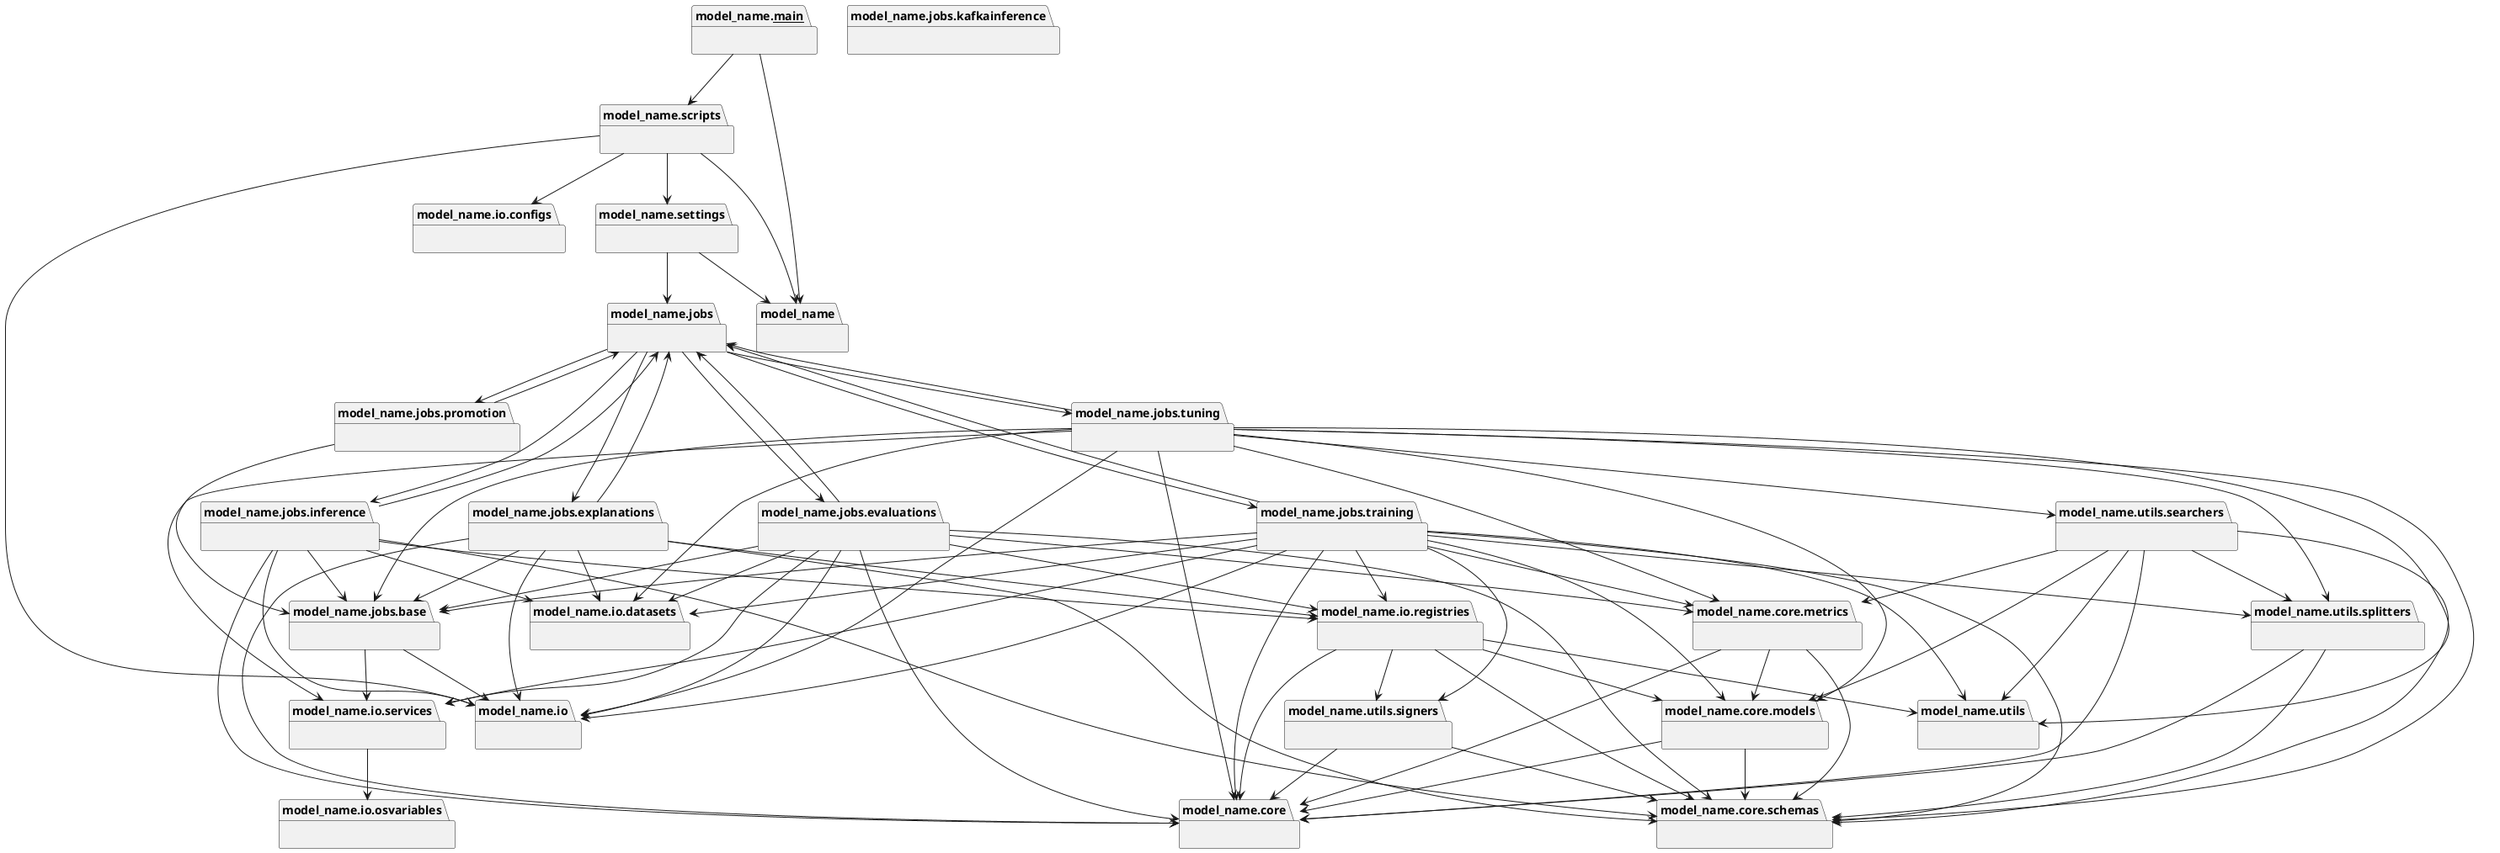 @startuml packages_model_name
set namespaceSeparator none
package "model_name" as model_name {
}
package "model_name.__main__" as model_name.__main__ {
}
package "model_name.core" as model_name.core {
}
package "model_name.core.metrics" as model_name.core.metrics {
}
package "model_name.core.models" as model_name.core.models {
}
package "model_name.core.schemas" as model_name.core.schemas {
}
package "model_name.io" as model_name.io {
}
package "model_name.io.configs" as model_name.io.configs {
}
package "model_name.io.datasets" as model_name.io.datasets {
}
package "model_name.io.osvariables" as model_name.io.osvariables {
}
package "model_name.io.registries" as model_name.io.registries {
}
package "model_name.io.services" as model_name.io.services {
}
package "model_name.jobs" as model_name.jobs {
}
package "model_name.jobs.base" as model_name.jobs.base {
}
package "model_name.jobs.evaluations" as model_name.jobs.evaluations {
}
package "model_name.jobs.explanations" as model_name.jobs.explanations {
}
package "model_name.jobs.inference" as model_name.jobs.inference {
}
package "model_name.jobs.kafkainference" as model_name.jobs.kafkainference {
}
package "model_name.jobs.promotion" as model_name.jobs.promotion {
}
package "model_name.jobs.training" as model_name.jobs.training {
}
package "model_name.jobs.tuning" as model_name.jobs.tuning {
}
package "model_name.scripts" as model_name.scripts {
}
package "model_name.settings" as model_name.settings {
}
package "model_name.utils" as model_name.utils {
}
package "model_name.utils.searchers" as model_name.utils.searchers {
}
package "model_name.utils.signers" as model_name.utils.signers {
}
package "model_name.utils.splitters" as model_name.utils.splitters {
}
model_name.__main__ --> model_name
model_name.__main__ --> model_name.scripts
model_name.core.metrics --> model_name.core
model_name.core.metrics --> model_name.core.models
model_name.core.metrics --> model_name.core.schemas
model_name.core.models --> model_name.core
model_name.core.models --> model_name.core.schemas
model_name.io.registries --> model_name.core
model_name.io.registries --> model_name.core.models
model_name.io.registries --> model_name.core.schemas
model_name.io.registries --> model_name.utils
model_name.io.registries --> model_name.utils.signers
model_name.io.services --> model_name.io.osvariables
model_name.jobs --> model_name.jobs.evaluations
model_name.jobs --> model_name.jobs.explanations
model_name.jobs --> model_name.jobs.inference
model_name.jobs --> model_name.jobs.promotion
model_name.jobs --> model_name.jobs.training
model_name.jobs --> model_name.jobs.tuning
model_name.jobs.base --> model_name.io
model_name.jobs.base --> model_name.io.services
model_name.jobs.evaluations --> model_name.core
model_name.jobs.evaluations --> model_name.core.metrics
model_name.jobs.evaluations --> model_name.core.schemas
model_name.jobs.evaluations --> model_name.io
model_name.jobs.evaluations --> model_name.io.datasets
model_name.jobs.evaluations --> model_name.io.registries
model_name.jobs.evaluations --> model_name.io.services
model_name.jobs.evaluations --> model_name.jobs
model_name.jobs.evaluations --> model_name.jobs.base
model_name.jobs.explanations --> model_name.core
model_name.jobs.explanations --> model_name.core.schemas
model_name.jobs.explanations --> model_name.io
model_name.jobs.explanations --> model_name.io.datasets
model_name.jobs.explanations --> model_name.io.registries
model_name.jobs.explanations --> model_name.jobs
model_name.jobs.explanations --> model_name.jobs.base
model_name.jobs.inference --> model_name.core
model_name.jobs.inference --> model_name.core.schemas
model_name.jobs.inference --> model_name.io
model_name.jobs.inference --> model_name.io.datasets
model_name.jobs.inference --> model_name.io.registries
model_name.jobs.inference --> model_name.jobs
model_name.jobs.inference --> model_name.jobs.base
model_name.jobs.promotion --> model_name.jobs
model_name.jobs.promotion --> model_name.jobs.base
model_name.jobs.training --> model_name.core
model_name.jobs.training --> model_name.core.metrics
model_name.jobs.training --> model_name.core.models
model_name.jobs.training --> model_name.core.schemas
model_name.jobs.training --> model_name.io
model_name.jobs.training --> model_name.io.datasets
model_name.jobs.training --> model_name.io.registries
model_name.jobs.training --> model_name.io.services
model_name.jobs.training --> model_name.jobs
model_name.jobs.training --> model_name.jobs.base
model_name.jobs.training --> model_name.utils
model_name.jobs.training --> model_name.utils.signers
model_name.jobs.training --> model_name.utils.splitters
model_name.jobs.tuning --> model_name.core
model_name.jobs.tuning --> model_name.core.metrics
model_name.jobs.tuning --> model_name.core.models
model_name.jobs.tuning --> model_name.core.schemas
model_name.jobs.tuning --> model_name.io
model_name.jobs.tuning --> model_name.io.datasets
model_name.jobs.tuning --> model_name.io.services
model_name.jobs.tuning --> model_name.jobs
model_name.jobs.tuning --> model_name.jobs.base
model_name.jobs.tuning --> model_name.utils
model_name.jobs.tuning --> model_name.utils.searchers
model_name.jobs.tuning --> model_name.utils.splitters
model_name.scripts --> model_name
model_name.scripts --> model_name.io
model_name.scripts --> model_name.io.configs
model_name.scripts --> model_name.settings
model_name.settings --> model_name
model_name.settings --> model_name.jobs
model_name.utils.searchers --> model_name.core
model_name.utils.searchers --> model_name.core.metrics
model_name.utils.searchers --> model_name.core.models
model_name.utils.searchers --> model_name.core.schemas
model_name.utils.searchers --> model_name.utils
model_name.utils.searchers --> model_name.utils.splitters
model_name.utils.signers --> model_name.core
model_name.utils.signers --> model_name.core.schemas
model_name.utils.splitters --> model_name.core
model_name.utils.splitters --> model_name.core.schemas
@enduml
